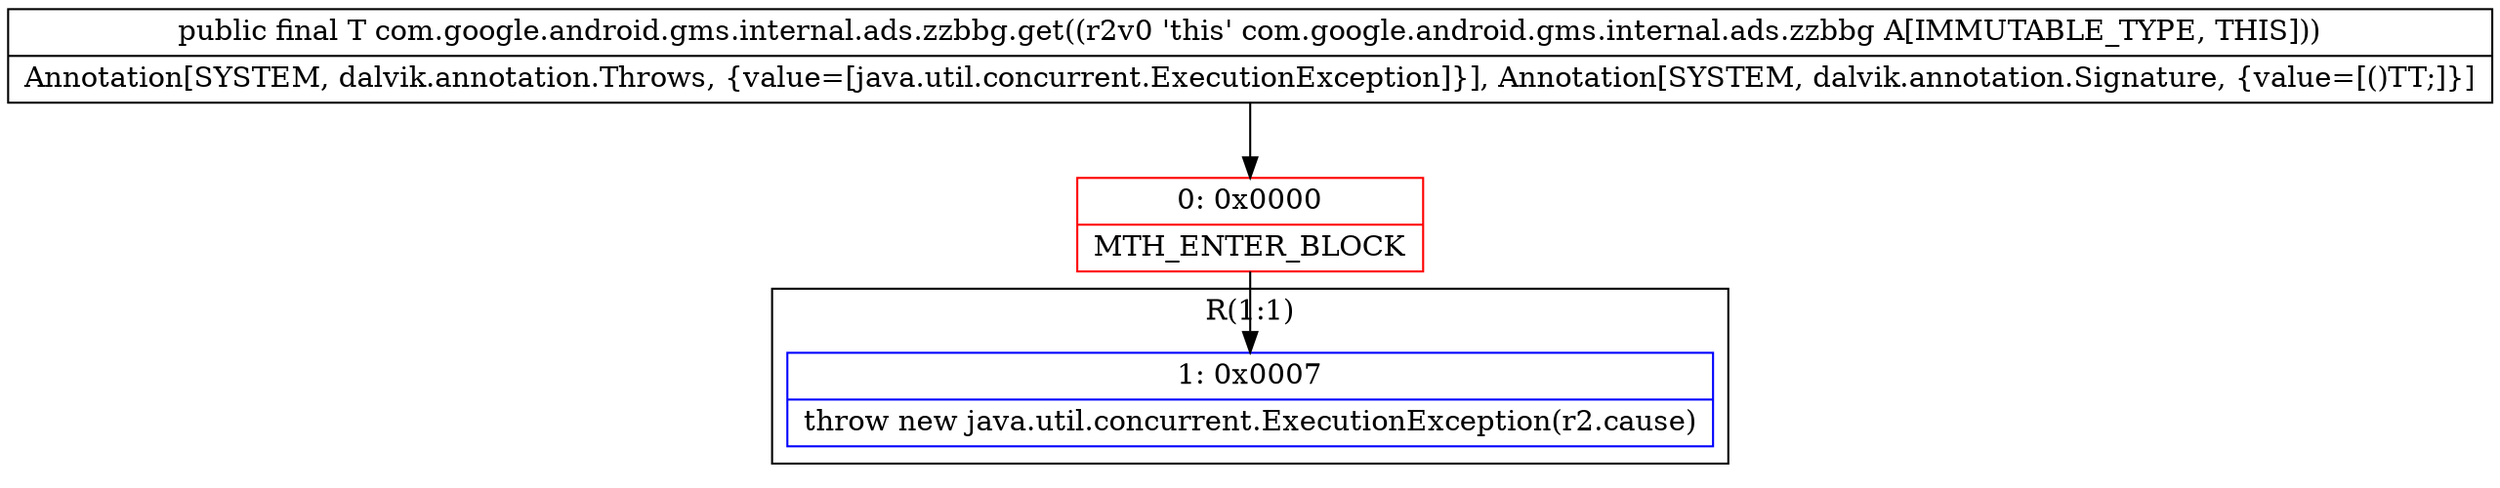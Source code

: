 digraph "CFG forcom.google.android.gms.internal.ads.zzbbg.get()Ljava\/lang\/Object;" {
subgraph cluster_Region_1259794462 {
label = "R(1:1)";
node [shape=record,color=blue];
Node_1 [shape=record,label="{1\:\ 0x0007|throw new java.util.concurrent.ExecutionException(r2.cause)\l}"];
}
Node_0 [shape=record,color=red,label="{0\:\ 0x0000|MTH_ENTER_BLOCK\l}"];
MethodNode[shape=record,label="{public final T com.google.android.gms.internal.ads.zzbbg.get((r2v0 'this' com.google.android.gms.internal.ads.zzbbg A[IMMUTABLE_TYPE, THIS]))  | Annotation[SYSTEM, dalvik.annotation.Throws, \{value=[java.util.concurrent.ExecutionException]\}], Annotation[SYSTEM, dalvik.annotation.Signature, \{value=[()TT;]\}]\l}"];
MethodNode -> Node_0;
Node_0 -> Node_1;
}

